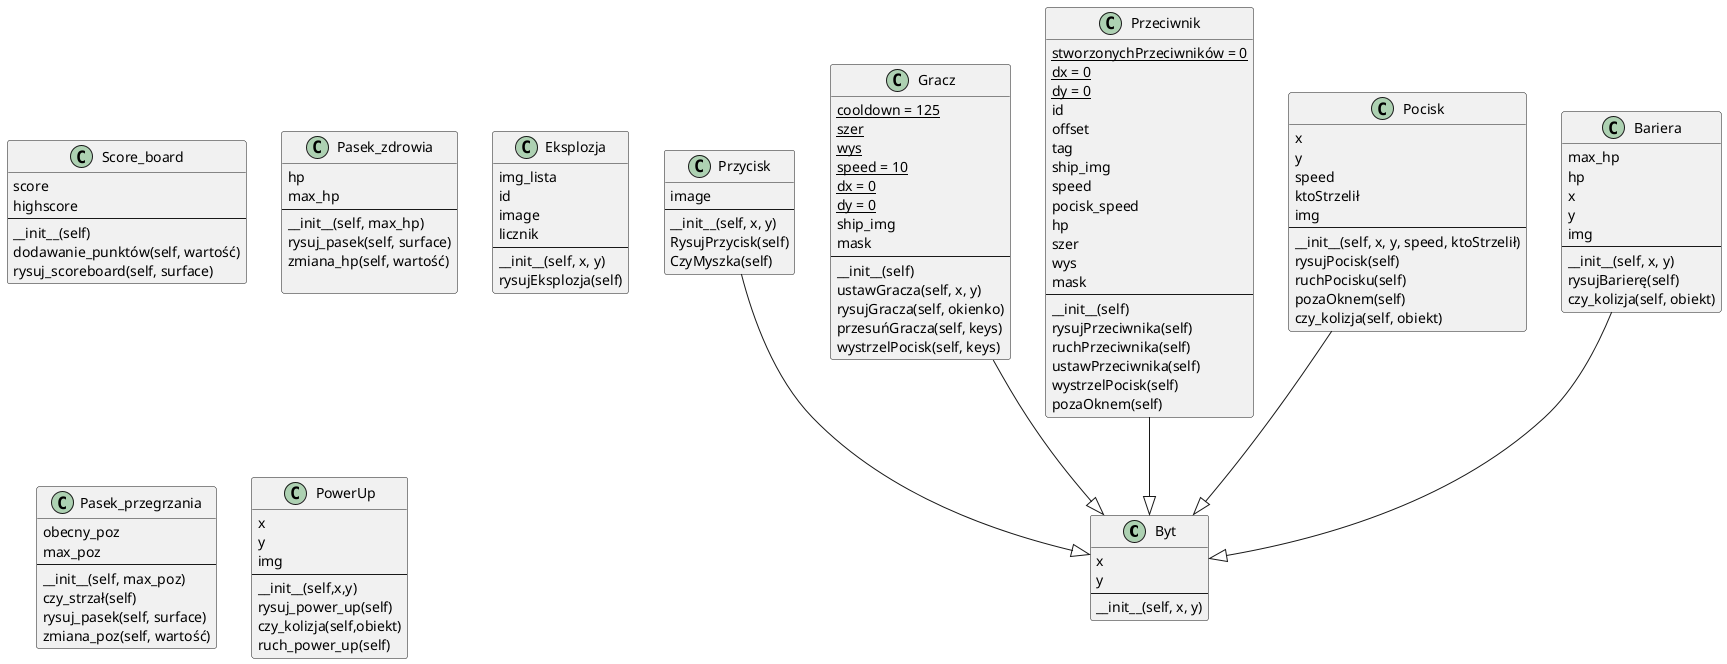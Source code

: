 @startuml diagramUML

class Byt{
x
y
--
__init__(self, x, y)
}

class Przycisk {
    image
    --
    __init__(self, x, y)
    RysujPrzycisk(self)
    CzyMyszka(self)
}

class Gracz {
    {static} cooldown = 125
    {static} szer
    {static} wys
    {static} speed = 10
    {static} dx = 0
    {static} dy = 0
    ship_img
    mask
    --
    __init__(self)
    ustawGracza(self, x, y)
    rysujGracza(self, okienko)
    przesuńGracza(self, keys)
    wystrzelPocisk(self, keys)
}

class Score_board{
    score
    highscore
    --
    __init__(self)
    dodawanie_punktów(self, wartość)
    rysuj_scoreboard(self, surface)
}

class Pasek_zdrowia{
    hp
    max_hp
    --
    __init__(self, max_hp)
    rysuj_pasek(self, surface)
    zmiana_hp(self, wartość)
    
}

class Przeciwnik{
    {static} stworzonychPrzeciwników = 0
    {static} dx = 0
    {static} dy = 0
    id
    offset
    tag
    ship_img
    speed
    pocisk_speed
    hp
    szer
    wys
    mask
    --
    __init__(self)
    rysujPrzeciwnika(self)
    ruchPrzeciwnika(self)
    ustawPrzeciwnika(self)
    wystrzelPocisk(self)
    pozaOknem(self)
}

class Pocisk{
    x
    y
    speed
    ktoStrzelił
    img
    --
    __init__(self, x, y, speed, ktoStrzelił)
    rysujPocisk(self)
    ruchPocisku(self)
    pozaOknem(self)
    czy_kolizja(self, obiekt)
}

class Bariera{
    max_hp
    hp
    x
    y
    img
    --
    __init__(self, x, y)
    rysujBarierę(self)
    czy_kolizja(self, obiekt)
}


class Eksplozja{
img_lista
id
image
licznik
--
__init__(self, x, y)
rysujEksplozja(self)
}

class Pasek_przegrzania{
    obecny_poz
    max_poz
    --
    __init__(self, max_poz)
    czy_strzał(self)
    rysuj_pasek(self, surface)
    zmiana_poz(self, wartość)
}

class PowerUp{
    x
    y
    img
    --
    __init__(self,x,y)
    rysuj_power_up(self)
    czy_kolizja(self,obiekt)
    ruch_power_up(self)
}


Gracz --|> Byt
Przeciwnik --|> Byt
Pocisk --|> Byt
Bariera --|> Byt
Przycisk --|> Byt
@enduml
